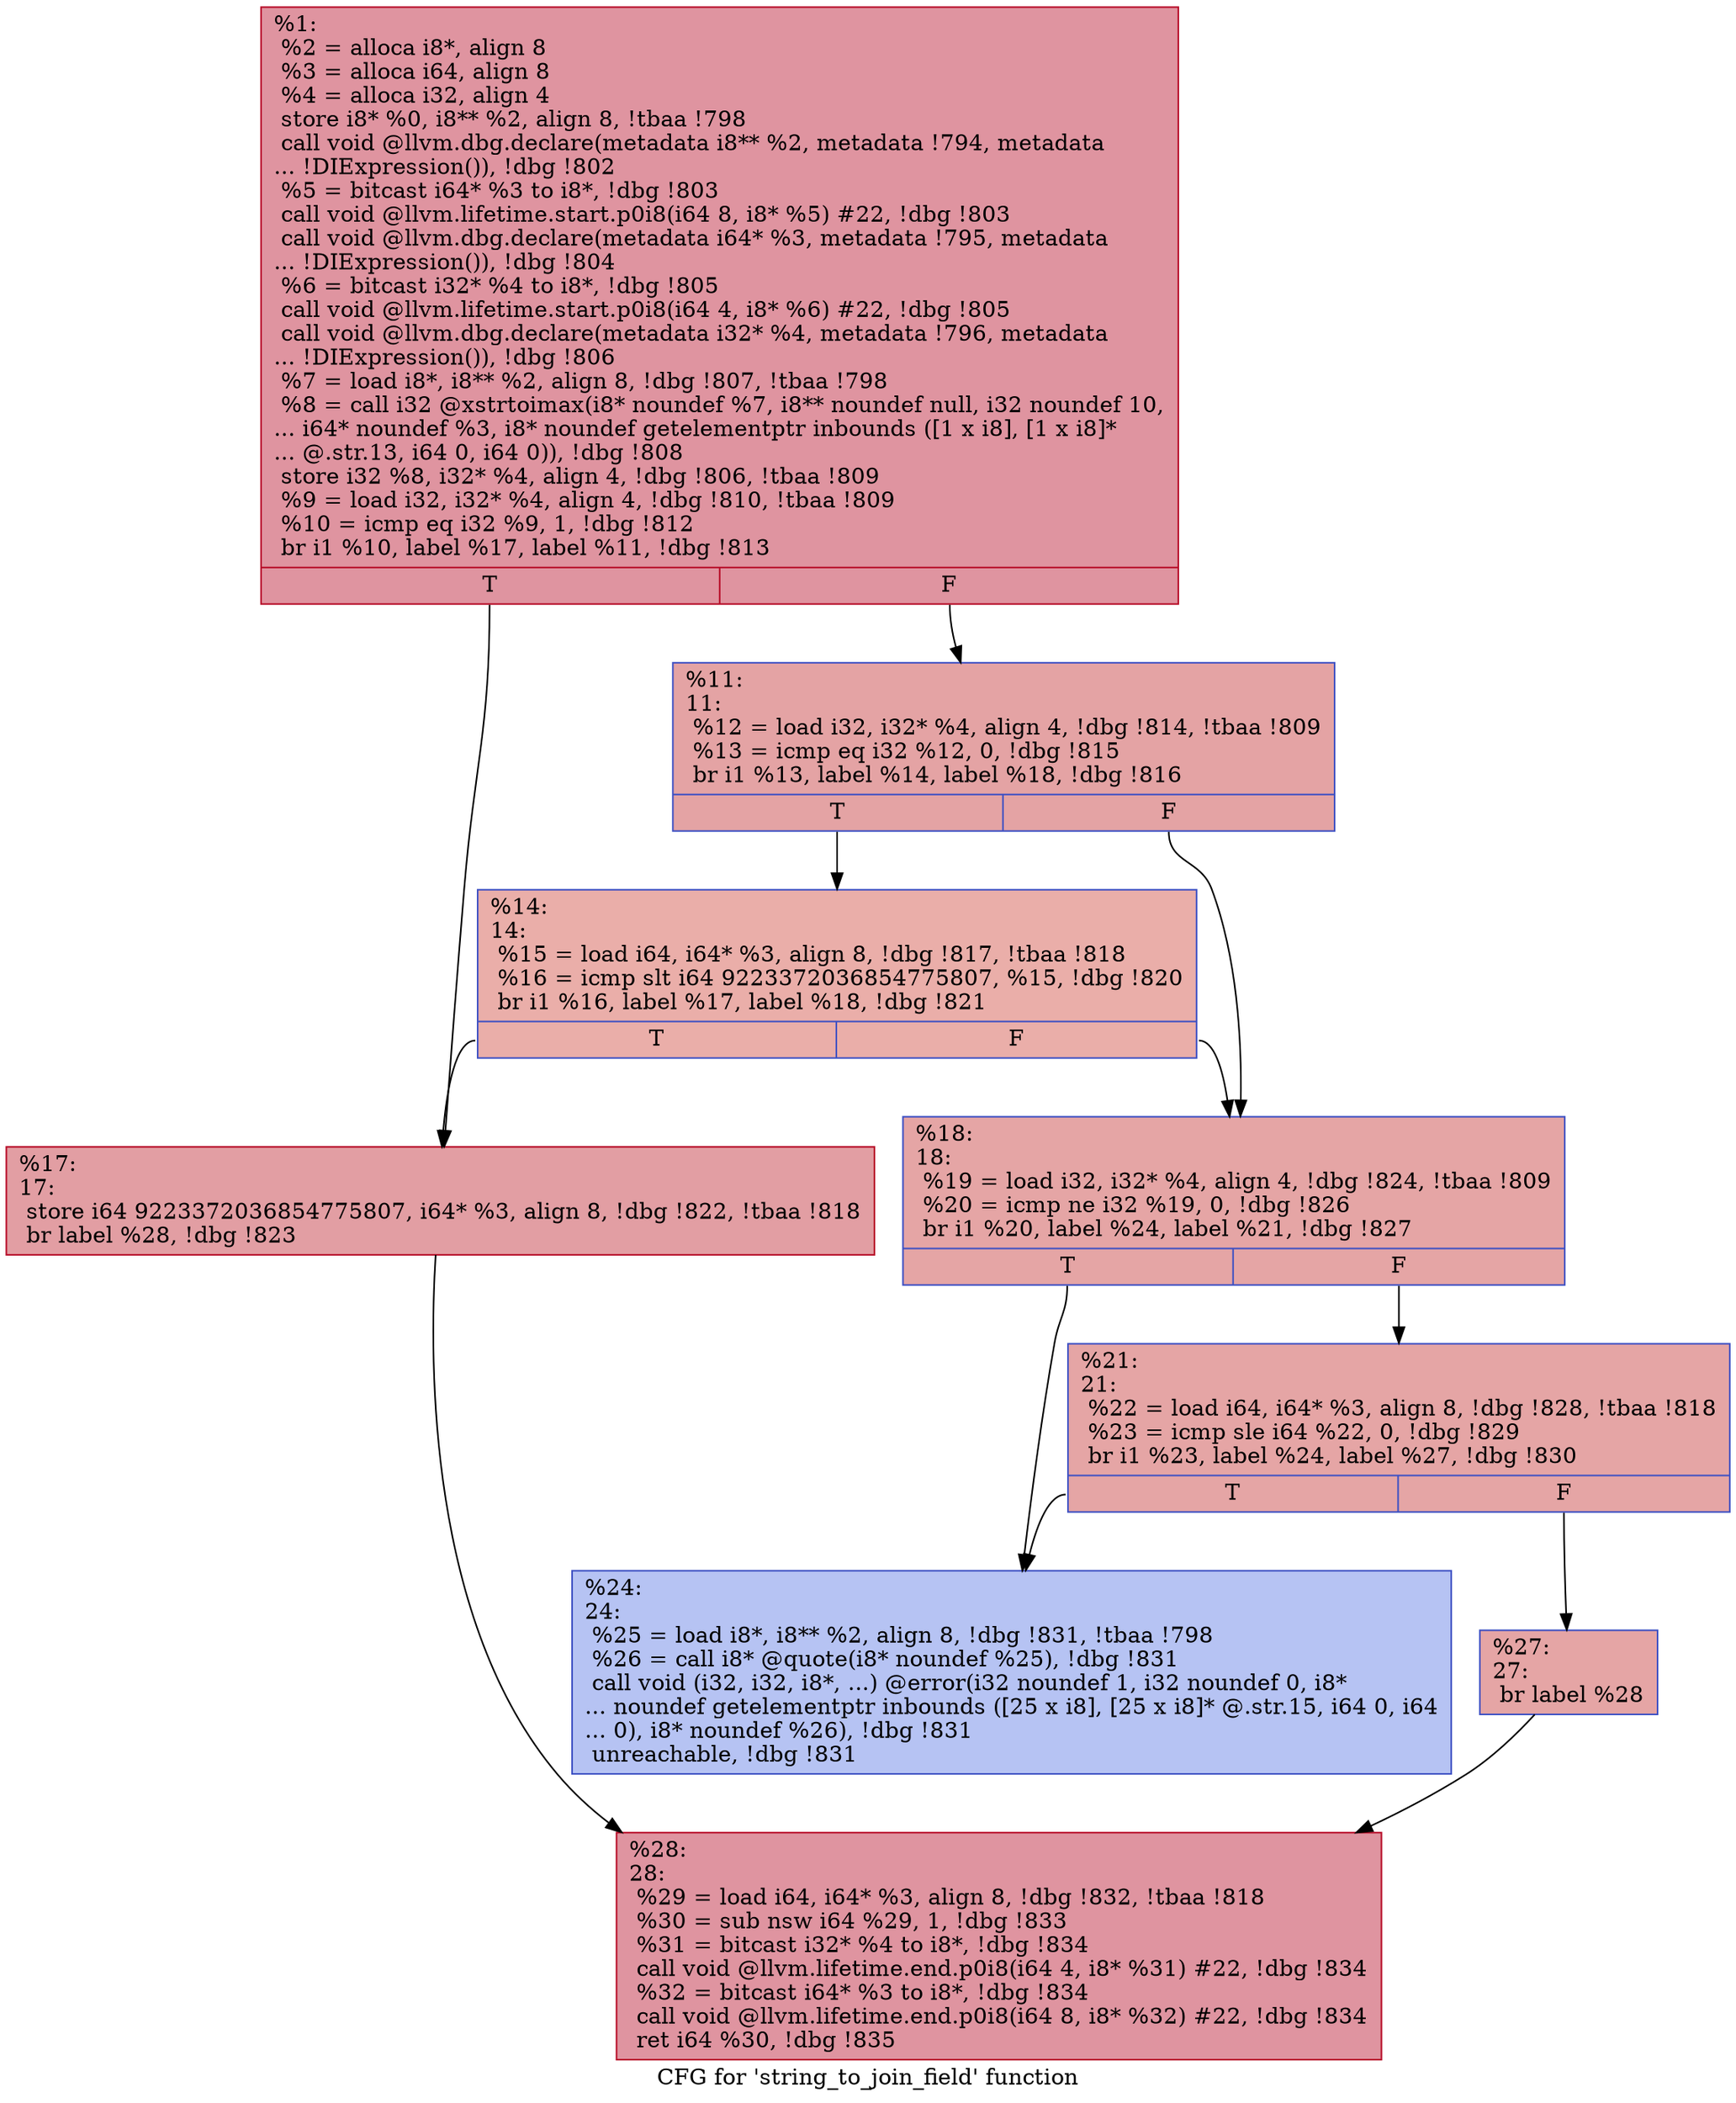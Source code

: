 digraph "CFG for 'string_to_join_field' function" {
	label="CFG for 'string_to_join_field' function";

	Node0x91c6d0 [shape=record,color="#b70d28ff", style=filled, fillcolor="#b70d2870",label="{%1:\l  %2 = alloca i8*, align 8\l  %3 = alloca i64, align 8\l  %4 = alloca i32, align 4\l  store i8* %0, i8** %2, align 8, !tbaa !798\l  call void @llvm.dbg.declare(metadata i8** %2, metadata !794, metadata\l... !DIExpression()), !dbg !802\l  %5 = bitcast i64* %3 to i8*, !dbg !803\l  call void @llvm.lifetime.start.p0i8(i64 8, i8* %5) #22, !dbg !803\l  call void @llvm.dbg.declare(metadata i64* %3, metadata !795, metadata\l... !DIExpression()), !dbg !804\l  %6 = bitcast i32* %4 to i8*, !dbg !805\l  call void @llvm.lifetime.start.p0i8(i64 4, i8* %6) #22, !dbg !805\l  call void @llvm.dbg.declare(metadata i32* %4, metadata !796, metadata\l... !DIExpression()), !dbg !806\l  %7 = load i8*, i8** %2, align 8, !dbg !807, !tbaa !798\l  %8 = call i32 @xstrtoimax(i8* noundef %7, i8** noundef null, i32 noundef 10,\l... i64* noundef %3, i8* noundef getelementptr inbounds ([1 x i8], [1 x i8]*\l... @.str.13, i64 0, i64 0)), !dbg !808\l  store i32 %8, i32* %4, align 4, !dbg !806, !tbaa !809\l  %9 = load i32, i32* %4, align 4, !dbg !810, !tbaa !809\l  %10 = icmp eq i32 %9, 1, !dbg !812\l  br i1 %10, label %17, label %11, !dbg !813\l|{<s0>T|<s1>F}}"];
	Node0x91c6d0:s0 -> Node0x91c7c0;
	Node0x91c6d0:s1 -> Node0x91c720;
	Node0x91c720 [shape=record,color="#3d50c3ff", style=filled, fillcolor="#c32e3170",label="{%11:\l11:                                               \l  %12 = load i32, i32* %4, align 4, !dbg !814, !tbaa !809\l  %13 = icmp eq i32 %12, 0, !dbg !815\l  br i1 %13, label %14, label %18, !dbg !816\l|{<s0>T|<s1>F}}"];
	Node0x91c720:s0 -> Node0x91c770;
	Node0x91c720:s1 -> Node0x91c810;
	Node0x91c770 [shape=record,color="#3d50c3ff", style=filled, fillcolor="#d0473d70",label="{%14:\l14:                                               \l  %15 = load i64, i64* %3, align 8, !dbg !817, !tbaa !818\l  %16 = icmp slt i64 9223372036854775807, %15, !dbg !820\l  br i1 %16, label %17, label %18, !dbg !821\l|{<s0>T|<s1>F}}"];
	Node0x91c770:s0 -> Node0x91c7c0;
	Node0x91c770:s1 -> Node0x91c810;
	Node0x91c7c0 [shape=record,color="#b70d28ff", style=filled, fillcolor="#be242e70",label="{%17:\l17:                                               \l  store i64 9223372036854775807, i64* %3, align 8, !dbg !822, !tbaa !818\l  br label %28, !dbg !823\l}"];
	Node0x91c7c0 -> Node0x91c950;
	Node0x91c810 [shape=record,color="#3d50c3ff", style=filled, fillcolor="#c5333470",label="{%18:\l18:                                               \l  %19 = load i32, i32* %4, align 4, !dbg !824, !tbaa !809\l  %20 = icmp ne i32 %19, 0, !dbg !826\l  br i1 %20, label %24, label %21, !dbg !827\l|{<s0>T|<s1>F}}"];
	Node0x91c810:s0 -> Node0x91c8b0;
	Node0x91c810:s1 -> Node0x91c860;
	Node0x91c860 [shape=record,color="#3d50c3ff", style=filled, fillcolor="#c5333470",label="{%21:\l21:                                               \l  %22 = load i64, i64* %3, align 8, !dbg !828, !tbaa !818\l  %23 = icmp sle i64 %22, 0, !dbg !829\l  br i1 %23, label %24, label %27, !dbg !830\l|{<s0>T|<s1>F}}"];
	Node0x91c860:s0 -> Node0x91c8b0;
	Node0x91c860:s1 -> Node0x91c900;
	Node0x91c8b0 [shape=record,color="#3d50c3ff", style=filled, fillcolor="#5977e370",label="{%24:\l24:                                               \l  %25 = load i8*, i8** %2, align 8, !dbg !831, !tbaa !798\l  %26 = call i8* @quote(i8* noundef %25), !dbg !831\l  call void (i32, i32, i8*, ...) @error(i32 noundef 1, i32 noundef 0, i8*\l... noundef getelementptr inbounds ([25 x i8], [25 x i8]* @.str.15, i64 0, i64\l... 0), i8* noundef %26), !dbg !831\l  unreachable, !dbg !831\l}"];
	Node0x91c900 [shape=record,color="#3d50c3ff", style=filled, fillcolor="#c5333470",label="{%27:\l27:                                               \l  br label %28\l}"];
	Node0x91c900 -> Node0x91c950;
	Node0x91c950 [shape=record,color="#b70d28ff", style=filled, fillcolor="#b70d2870",label="{%28:\l28:                                               \l  %29 = load i64, i64* %3, align 8, !dbg !832, !tbaa !818\l  %30 = sub nsw i64 %29, 1, !dbg !833\l  %31 = bitcast i32* %4 to i8*, !dbg !834\l  call void @llvm.lifetime.end.p0i8(i64 4, i8* %31) #22, !dbg !834\l  %32 = bitcast i64* %3 to i8*, !dbg !834\l  call void @llvm.lifetime.end.p0i8(i64 8, i8* %32) #22, !dbg !834\l  ret i64 %30, !dbg !835\l}"];
}
